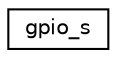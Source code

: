 digraph "Graphical Class Hierarchy"
{
 // LATEX_PDF_SIZE
  edge [fontname="Helvetica",fontsize="10",labelfontname="Helvetica",labelfontsize="10"];
  node [fontname="Helvetica",fontsize="10",shape=record];
  rankdir="LR";
  Node0 [label="gpio_s",height=0.2,width=0.4,color="black", fillcolor="white", style="filled",URL="$structgpio__s.html",tooltip=" "];
}

